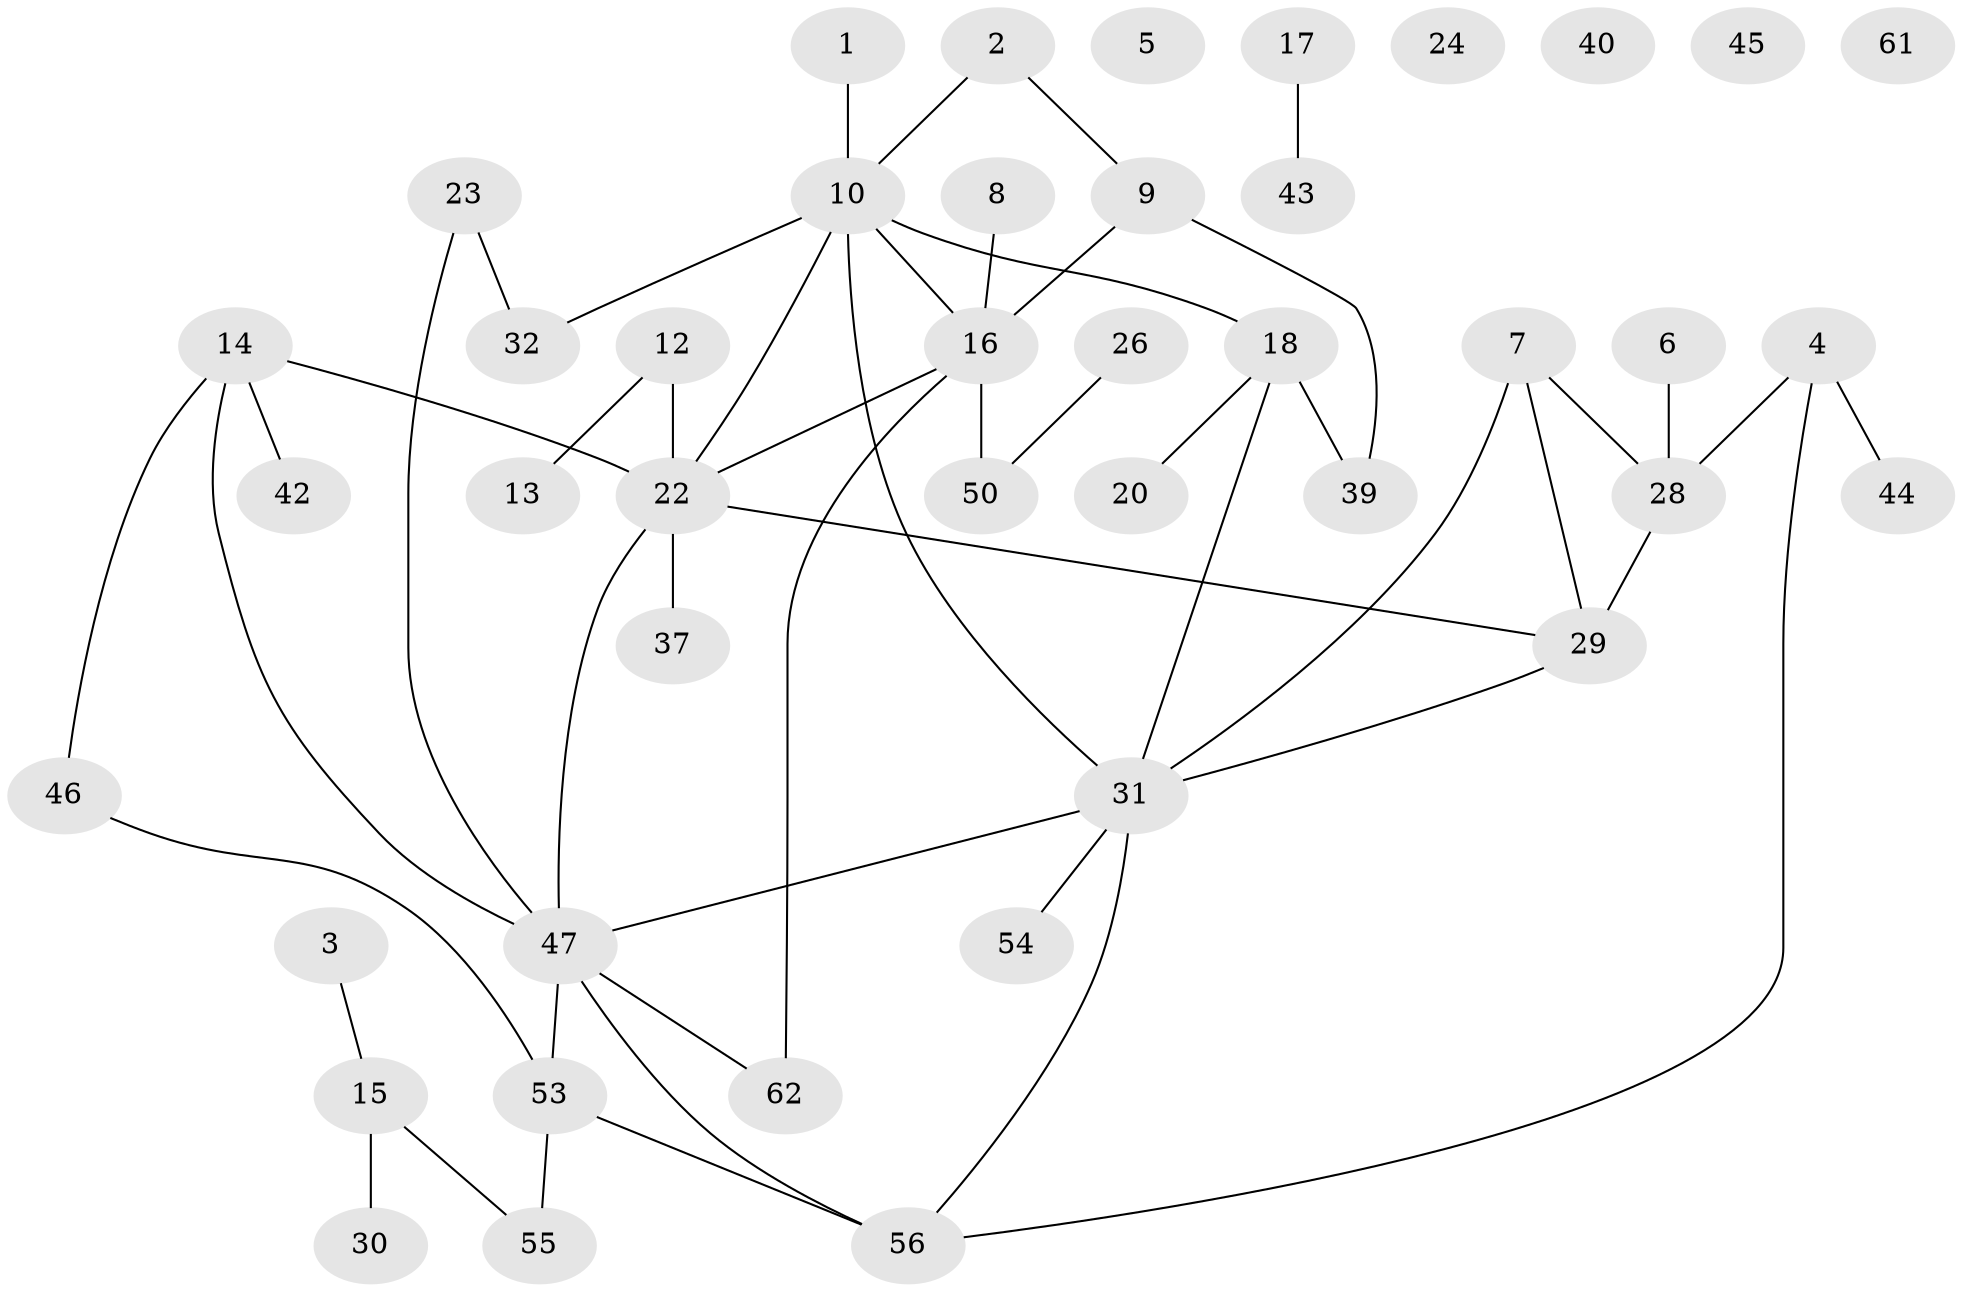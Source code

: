 // Generated by graph-tools (version 1.1) at 2025/23/03/03/25 07:23:29]
// undirected, 43 vertices, 51 edges
graph export_dot {
graph [start="1"]
  node [color=gray90,style=filled];
  1;
  2 [super="+60"];
  3;
  4 [super="+41"];
  5;
  6;
  7;
  8;
  9 [super="+11"];
  10 [super="+27"];
  12 [super="+52"];
  13;
  14 [super="+19"];
  15 [super="+36"];
  16 [super="+25"];
  17 [super="+38"];
  18 [super="+21"];
  20;
  22 [super="+35"];
  23;
  24;
  26;
  28 [super="+34"];
  29 [super="+51"];
  30 [super="+59"];
  31 [super="+33"];
  32 [super="+57"];
  37 [super="+48"];
  39;
  40;
  42;
  43;
  44;
  45;
  46;
  47 [super="+49"];
  50;
  53 [super="+58"];
  54;
  55;
  56;
  61;
  62;
  1 -- 10;
  2 -- 9;
  2 -- 10;
  3 -- 15;
  4 -- 28;
  4 -- 44;
  4 -- 56;
  6 -- 28;
  7 -- 31;
  7 -- 28;
  7 -- 29;
  8 -- 16;
  9 -- 16;
  9 -- 39;
  10 -- 18;
  10 -- 22;
  10 -- 16;
  10 -- 31;
  10 -- 32;
  12 -- 13;
  12 -- 22;
  14 -- 47;
  14 -- 46;
  14 -- 42;
  14 -- 22;
  15 -- 55;
  15 -- 30;
  16 -- 50;
  16 -- 62;
  16 -- 22;
  17 -- 43;
  18 -- 20;
  18 -- 31;
  18 -- 39;
  22 -- 47;
  22 -- 37;
  22 -- 29;
  23 -- 32;
  23 -- 47;
  26 -- 50;
  28 -- 29;
  29 -- 31;
  31 -- 56;
  31 -- 47;
  31 -- 54;
  46 -- 53;
  47 -- 53;
  47 -- 56;
  47 -- 62;
  53 -- 55;
  53 -- 56;
}
